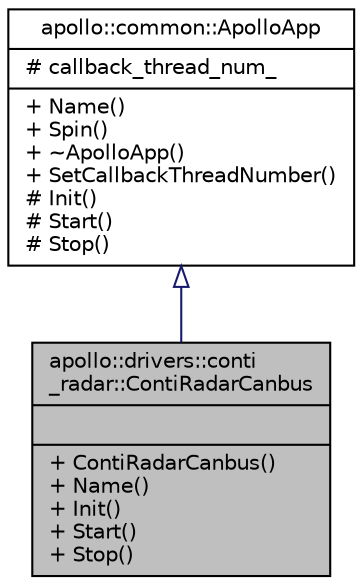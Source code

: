 digraph "apollo::drivers::conti_radar::ContiRadarCanbus"
{
  edge [fontname="Helvetica",fontsize="10",labelfontname="Helvetica",labelfontsize="10"];
  node [fontname="Helvetica",fontsize="10",shape=record];
  Node1 [label="{apollo::drivers::conti\l_radar::ContiRadarCanbus\n||+ ContiRadarCanbus()\l+ Name()\l+ Init()\l+ Start()\l+ Stop()\l}",height=0.2,width=0.4,color="black", fillcolor="grey75", style="filled" fontcolor="black"];
  Node2 -> Node1 [dir="back",color="midnightblue",fontsize="10",style="solid",arrowtail="onormal",fontname="Helvetica"];
  Node2 [label="{apollo::common::ApolloApp\n|# callback_thread_num_\l|+ Name()\l+ Spin()\l+ ~ApolloApp()\l+ SetCallbackThreadNumber()\l# Init()\l# Start()\l# Stop()\l}",height=0.2,width=0.4,color="black", fillcolor="white", style="filled",URL="$classapollo_1_1common_1_1ApolloApp.html",tooltip="The base module class to define the interface of an Apollo app. An Apollo app runs infinitely until b..."];
}
